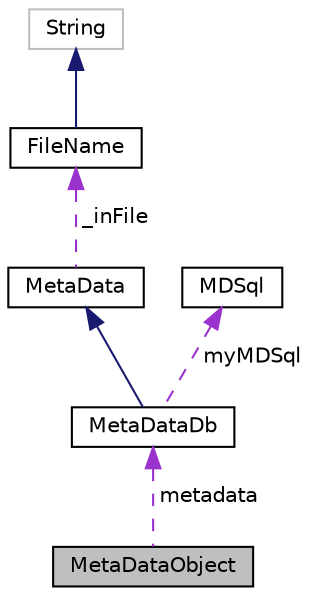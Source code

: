 digraph "MetaDataObject"
{
  edge [fontname="Helvetica",fontsize="10",labelfontname="Helvetica",labelfontsize="10"];
  node [fontname="Helvetica",fontsize="10",shape=record];
  Node1 [label="MetaDataObject",height=0.2,width=0.4,color="black", fillcolor="grey75", style="filled", fontcolor="black"];
  Node2 -> Node1 [dir="back",color="darkorchid3",fontsize="10",style="dashed",label=" metadata" ,fontname="Helvetica"];
  Node2 [label="MetaDataDb",height=0.2,width=0.4,color="black", fillcolor="white", style="filled",URL="$classMetaDataDb.html"];
  Node3 -> Node2 [dir="back",color="midnightblue",fontsize="10",style="solid",fontname="Helvetica"];
  Node3 [label="MetaData",height=0.2,width=0.4,color="black", fillcolor="white", style="filled",URL="$classMetaData.html"];
  Node4 -> Node3 [dir="back",color="darkorchid3",fontsize="10",style="dashed",label=" _inFile" ,fontname="Helvetica"];
  Node4 [label="FileName",height=0.2,width=0.4,color="black", fillcolor="white", style="filled",URL="$classFileName.html"];
  Node5 -> Node4 [dir="back",color="midnightblue",fontsize="10",style="solid",fontname="Helvetica"];
  Node5 [label="String",height=0.2,width=0.4,color="grey75", fillcolor="white", style="filled"];
  Node6 -> Node2 [dir="back",color="darkorchid3",fontsize="10",style="dashed",label=" myMDSql" ,fontname="Helvetica"];
  Node6 [label="MDSql",height=0.2,width=0.4,color="black", fillcolor="white", style="filled",URL="$classMDSql.html"];
}
